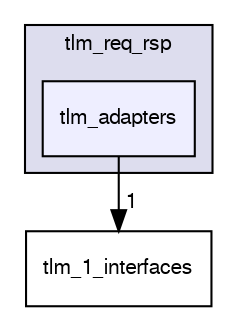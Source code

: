 digraph "tlm_core/tlm_1/tlm_req_rsp/tlm_adapters" {
  compound=true
  node [ fontsize="10", fontname="FreeSans"];
  edge [ labelfontsize="10", labelfontname="FreeSans"];
  subgraph clusterdir_f5e56409712e0b002f6bb0ff6be3b762 {
    graph [ bgcolor="#ddddee", pencolor="black", label="tlm_req_rsp" fontname="FreeSans", fontsize="10", URL="dir_f5e56409712e0b002f6bb0ff6be3b762.html"]
  dir_f785f1cf03833b37a7d700071cbb24f9 [shape=box, label="tlm_adapters", style="filled", fillcolor="#eeeeff", pencolor="black", URL="dir_f785f1cf03833b37a7d700071cbb24f9.html"];
  }
  dir_7bfea407d87c74d0d6a8a9e31733fb55 [shape=box label="tlm_1_interfaces" URL="dir_7bfea407d87c74d0d6a8a9e31733fb55.html"];
  dir_f785f1cf03833b37a7d700071cbb24f9->dir_7bfea407d87c74d0d6a8a9e31733fb55 [headlabel="1", labeldistance=1.5 headhref="dir_000005_000004.html"];
}
